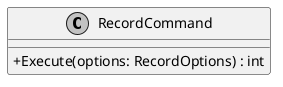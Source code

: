 @startuml
skinparam monochrome true
skinparam classAttributeIconSize 0

!startsub default
class RecordCommand {
    + Execute(options: RecordOptions) : int
}
!endsub

@enduml